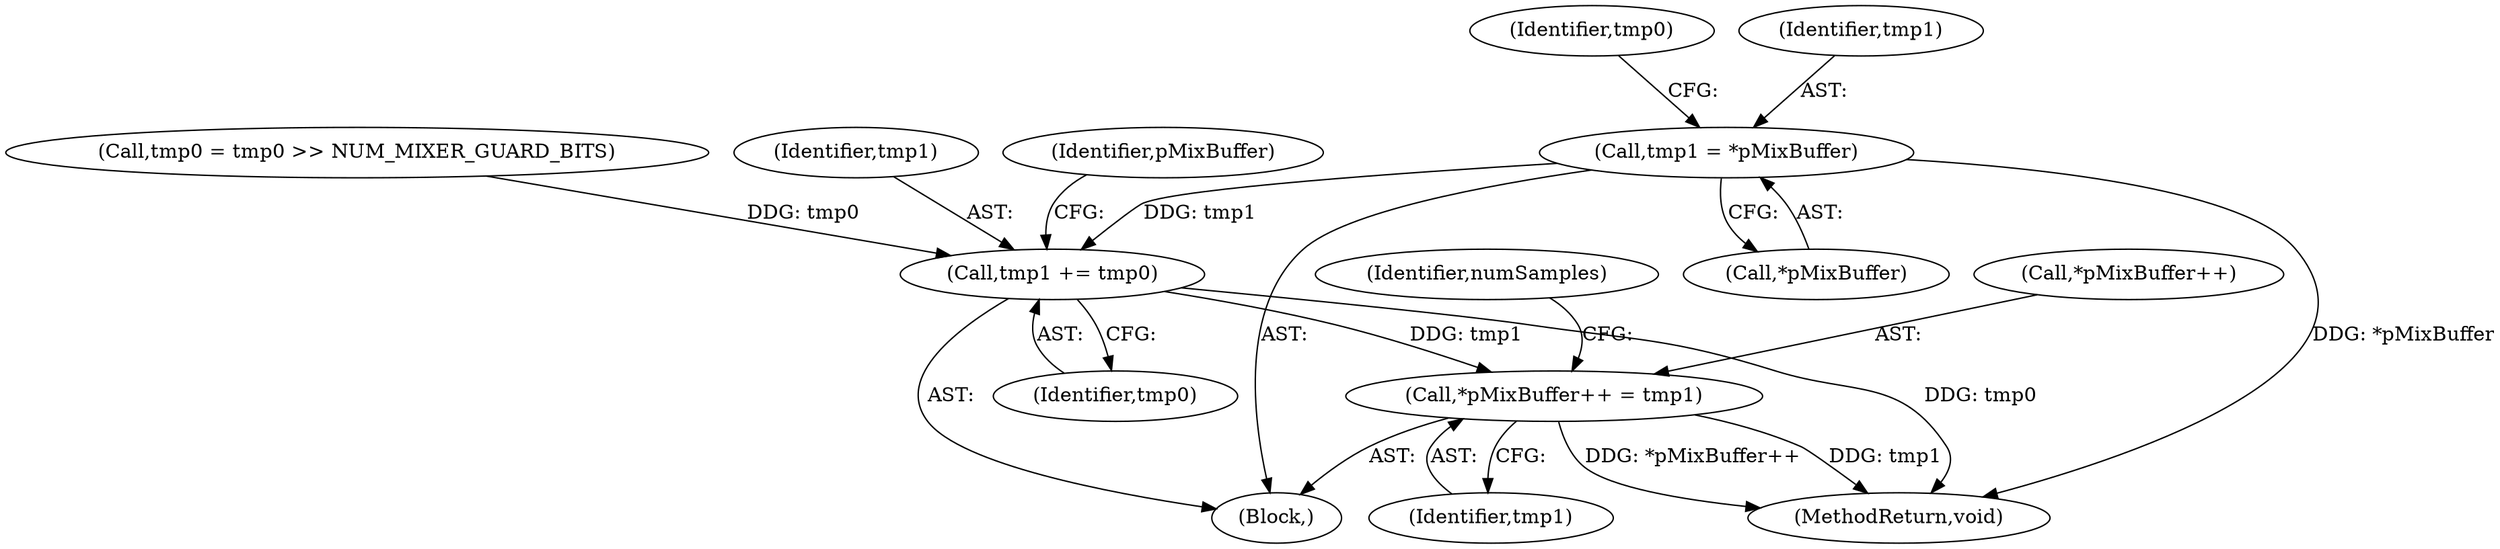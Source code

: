 digraph "0_Android_24d7c408c52143bce7b49de82f3913fd8d1219cf_4@pointer" {
"1000242" [label="(Call,tmp1 = *pMixBuffer)"];
"1000256" [label="(Call,tmp1 += tmp0)"];
"1000259" [label="(Call,*pMixBuffer++ = tmp1)"];
"1000198" [label="(Block,)"];
"1000251" [label="(Call,tmp0 = tmp0 >> NUM_MIXER_GUARD_BITS)"];
"1000258" [label="(Identifier,tmp0)"];
"1000242" [label="(Call,tmp1 = *pMixBuffer)"];
"1000264" [label="(MethodReturn,void)"];
"1000259" [label="(Call,*pMixBuffer++ = tmp1)"];
"1000260" [label="(Call,*pMixBuffer++)"];
"1000197" [label="(Identifier,numSamples)"];
"1000256" [label="(Call,tmp1 += tmp0)"];
"1000257" [label="(Identifier,tmp1)"];
"1000247" [label="(Identifier,tmp0)"];
"1000243" [label="(Identifier,tmp1)"];
"1000262" [label="(Identifier,pMixBuffer)"];
"1000244" [label="(Call,*pMixBuffer)"];
"1000263" [label="(Identifier,tmp1)"];
"1000242" -> "1000198"  [label="AST: "];
"1000242" -> "1000244"  [label="CFG: "];
"1000243" -> "1000242"  [label="AST: "];
"1000244" -> "1000242"  [label="AST: "];
"1000247" -> "1000242"  [label="CFG: "];
"1000242" -> "1000264"  [label="DDG: *pMixBuffer"];
"1000242" -> "1000256"  [label="DDG: tmp1"];
"1000256" -> "1000198"  [label="AST: "];
"1000256" -> "1000258"  [label="CFG: "];
"1000257" -> "1000256"  [label="AST: "];
"1000258" -> "1000256"  [label="AST: "];
"1000262" -> "1000256"  [label="CFG: "];
"1000256" -> "1000264"  [label="DDG: tmp0"];
"1000251" -> "1000256"  [label="DDG: tmp0"];
"1000256" -> "1000259"  [label="DDG: tmp1"];
"1000259" -> "1000198"  [label="AST: "];
"1000259" -> "1000263"  [label="CFG: "];
"1000260" -> "1000259"  [label="AST: "];
"1000263" -> "1000259"  [label="AST: "];
"1000197" -> "1000259"  [label="CFG: "];
"1000259" -> "1000264"  [label="DDG: *pMixBuffer++"];
"1000259" -> "1000264"  [label="DDG: tmp1"];
}

